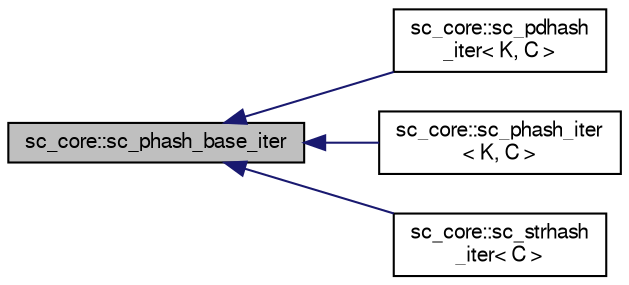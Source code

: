 digraph "sc_core::sc_phash_base_iter"
{
  edge [fontname="FreeSans",fontsize="10",labelfontname="FreeSans",labelfontsize="10"];
  node [fontname="FreeSans",fontsize="10",shape=record];
  rankdir="LR";
  Node0 [label="sc_core::sc_phash_base_iter",height=0.2,width=0.4,color="black", fillcolor="grey75", style="filled", fontcolor="black"];
  Node0 -> Node1 [dir="back",color="midnightblue",fontsize="10",style="solid",fontname="FreeSans"];
  Node1 [label="sc_core::sc_pdhash\l_iter\< K, C \>",height=0.2,width=0.4,color="black", fillcolor="white", style="filled",URL="$a02036.html"];
  Node0 -> Node2 [dir="back",color="midnightblue",fontsize="10",style="solid",fontname="FreeSans"];
  Node2 [label="sc_core::sc_phash_iter\l\< K, C \>",height=0.2,width=0.4,color="black", fillcolor="white", style="filled",URL="$a02048.html"];
  Node0 -> Node3 [dir="back",color="midnightblue",fontsize="10",style="solid",fontname="FreeSans"];
  Node3 [label="sc_core::sc_strhash\l_iter\< C \>",height=0.2,width=0.4,color="black", fillcolor="white", style="filled",URL="$a02060.html"];
}
